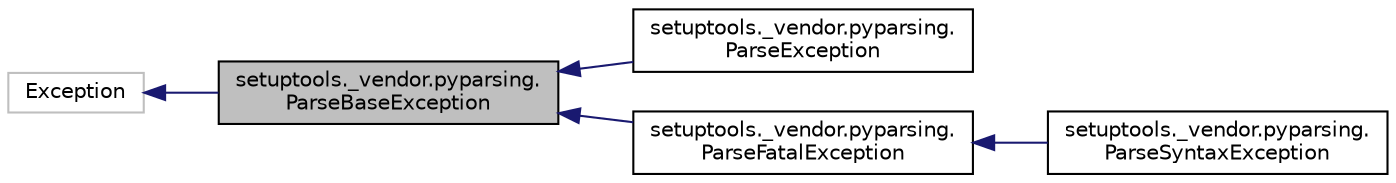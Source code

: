 digraph "setuptools._vendor.pyparsing.ParseBaseException"
{
 // LATEX_PDF_SIZE
  edge [fontname="Helvetica",fontsize="10",labelfontname="Helvetica",labelfontsize="10"];
  node [fontname="Helvetica",fontsize="10",shape=record];
  rankdir="LR";
  Node1 [label="setuptools._vendor.pyparsing.\lParseBaseException",height=0.2,width=0.4,color="black", fillcolor="grey75", style="filled", fontcolor="black",tooltip=" "];
  Node2 -> Node1 [dir="back",color="midnightblue",fontsize="10",style="solid"];
  Node2 [label="Exception",height=0.2,width=0.4,color="grey75", fillcolor="white", style="filled",tooltip=" "];
  Node1 -> Node3 [dir="back",color="midnightblue",fontsize="10",style="solid"];
  Node3 [label="setuptools._vendor.pyparsing.\lParseException",height=0.2,width=0.4,color="black", fillcolor="white", style="filled",URL="$classsetuptools_1_1__vendor_1_1pyparsing_1_1_parse_exception.html",tooltip=" "];
  Node1 -> Node4 [dir="back",color="midnightblue",fontsize="10",style="solid"];
  Node4 [label="setuptools._vendor.pyparsing.\lParseFatalException",height=0.2,width=0.4,color="black", fillcolor="white", style="filled",URL="$classsetuptools_1_1__vendor_1_1pyparsing_1_1_parse_fatal_exception.html",tooltip=" "];
  Node4 -> Node5 [dir="back",color="midnightblue",fontsize="10",style="solid"];
  Node5 [label="setuptools._vendor.pyparsing.\lParseSyntaxException",height=0.2,width=0.4,color="black", fillcolor="white", style="filled",URL="$classsetuptools_1_1__vendor_1_1pyparsing_1_1_parse_syntax_exception.html",tooltip=" "];
}
